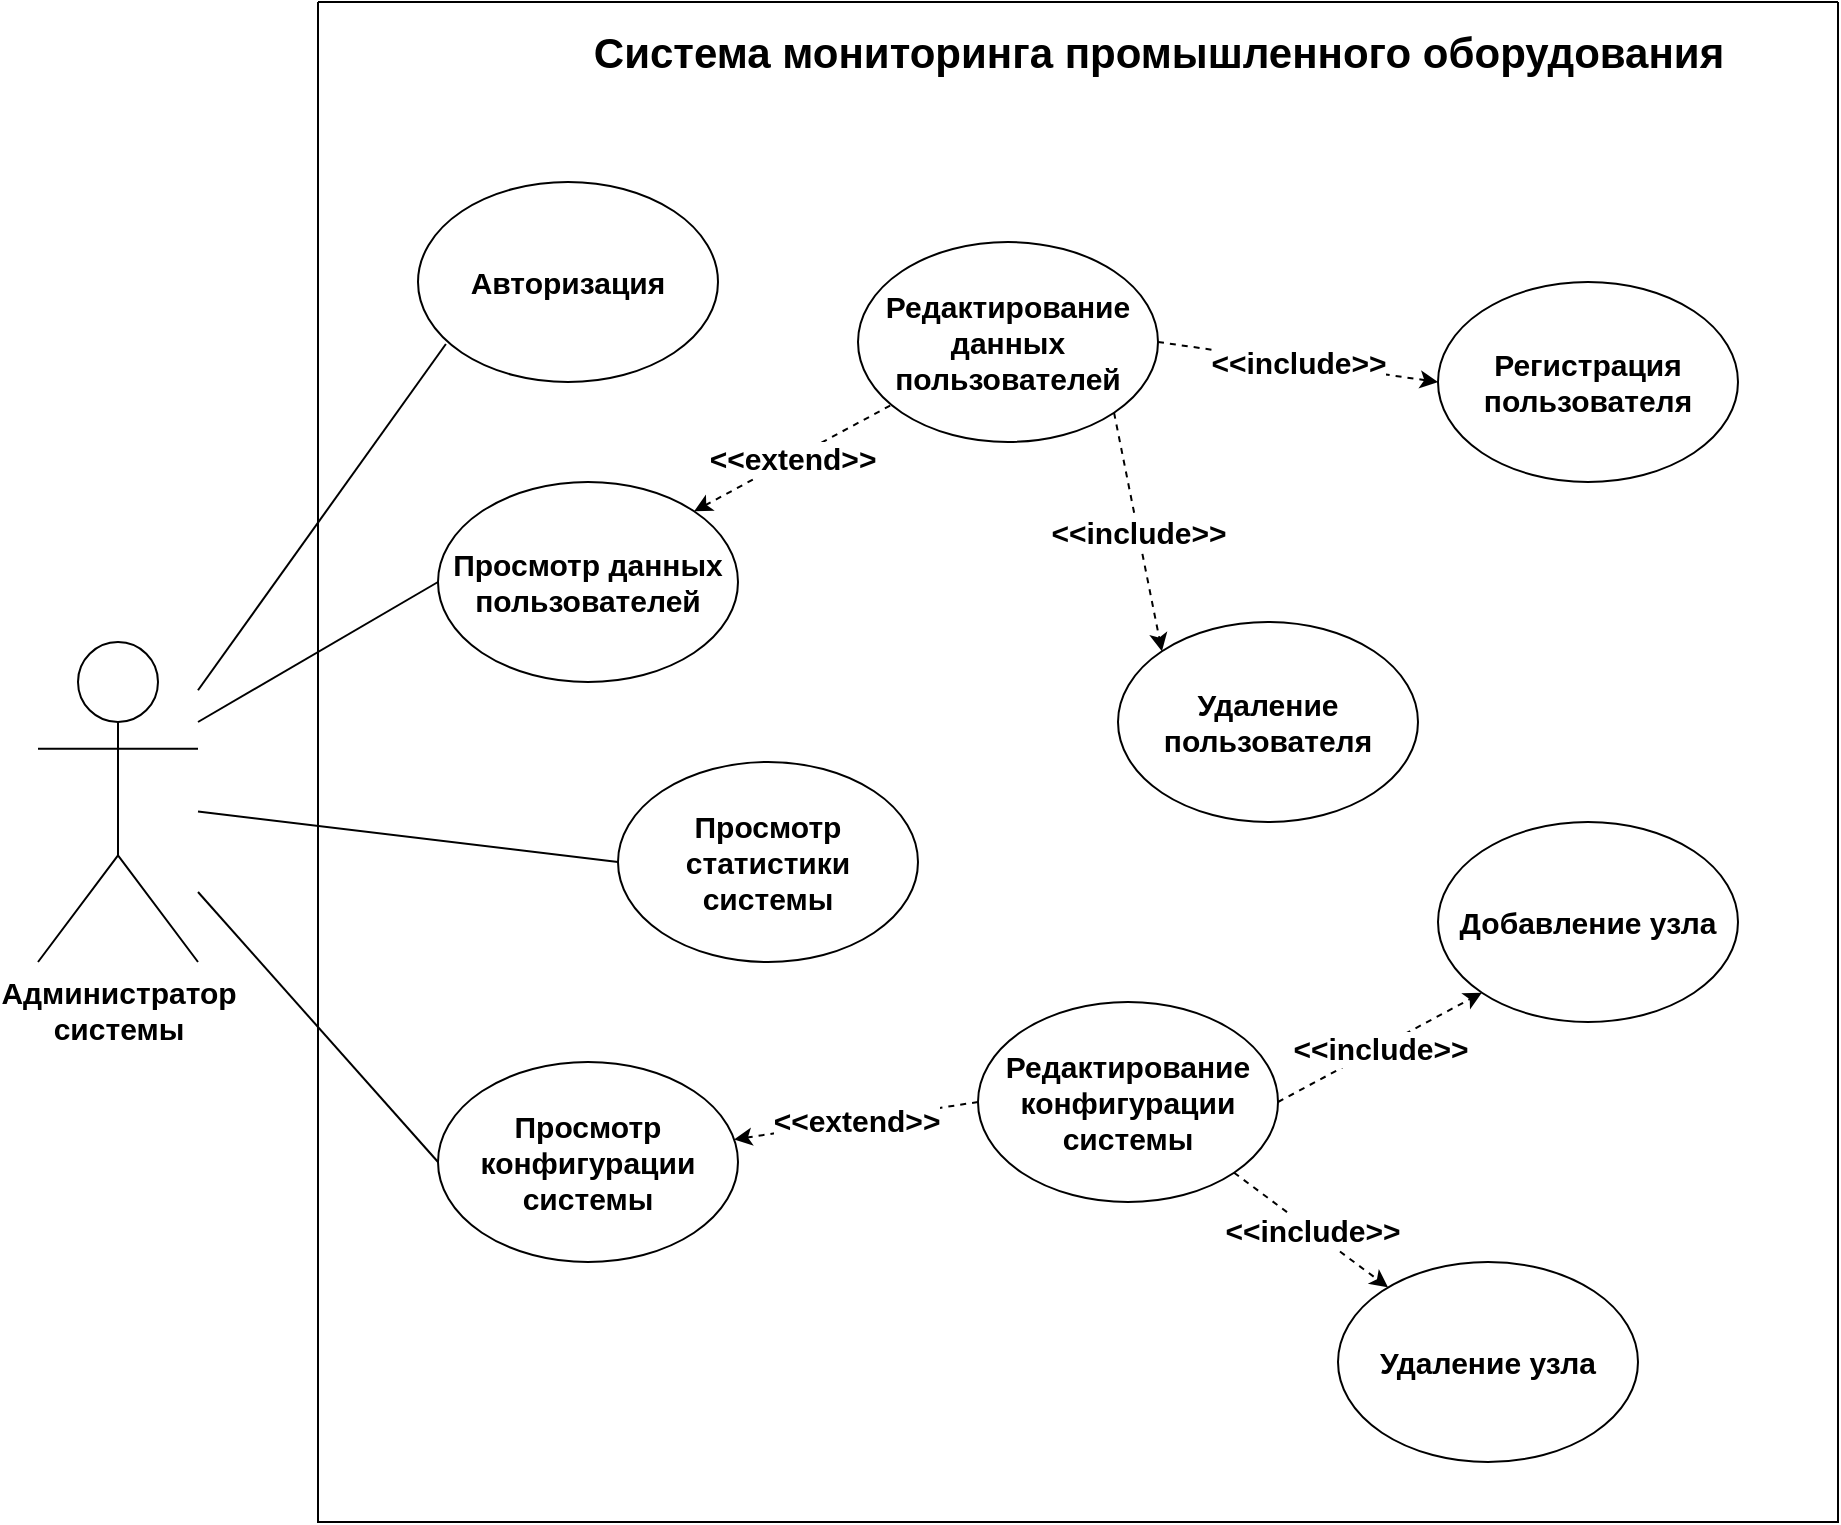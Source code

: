 <mxfile version="14.6.12" type="device"><diagram id="1eEwsLm97YfKVC_2imgf" name="Page-1"><mxGraphModel dx="1822" dy="1235" grid="1" gridSize="10" guides="1" tooltips="1" connect="1" arrows="1" fold="1" page="0" pageScale="1" pageWidth="827" pageHeight="1169" math="0" shadow="0"><root><mxCell id="0"/><mxCell id="1" parent="0"/><mxCell id="nC8xY-jUYGHmh64Gt1b1-9" style="rounded=0;orthogonalLoop=1;jettySize=auto;html=1;entryX=0;entryY=0.5;entryDx=0;entryDy=0;endArrow=none;endFill=0;fontSize=15;fontStyle=1" parent="1" target="nC8xY-jUYGHmh64Gt1b1-4" edge="1"><mxGeometry relative="1" as="geometry"><mxPoint x="-40" y="240" as="sourcePoint"/></mxGeometry></mxCell><mxCell id="nC8xY-jUYGHmh64Gt1b1-10" style="edgeStyle=none;rounded=0;orthogonalLoop=1;jettySize=auto;html=1;entryX=0;entryY=0.5;entryDx=0;entryDy=0;endArrow=none;endFill=0;fontSize=15;fontStyle=1" parent="1" source="nC8xY-jUYGHmh64Gt1b1-1" target="nC8xY-jUYGHmh64Gt1b1-5" edge="1"><mxGeometry relative="1" as="geometry"><mxPoint x="-20" y="253" as="sourcePoint"/></mxGeometry></mxCell><mxCell id="nC8xY-jUYGHmh64Gt1b1-1" value="Администратор&lt;br style=&quot;font-size: 15px;&quot;&gt;системы" style="shape=umlActor;verticalLabelPosition=bottom;verticalAlign=top;html=1;outlineConnect=0;fontSize=15;fontStyle=1" parent="1" vertex="1"><mxGeometry x="-120" y="200" width="80" height="160" as="geometry"/></mxCell><mxCell id="nC8xY-jUYGHmh64Gt1b1-2" value="" style="swimlane;startSize=0;fontSize=15;fontStyle=1" parent="1" vertex="1"><mxGeometry x="20" y="-120" width="760" height="760" as="geometry"/></mxCell><mxCell id="nC8xY-jUYGHmh64Gt1b1-3" value="&lt;font style=&quot;font-size: 21px&quot;&gt;Система мониторинга промышленного оборудования&lt;/font&gt;" style="text;html=1;align=center;verticalAlign=middle;resizable=0;points=[];autosize=1;strokeColor=none;fontSize=15;fontStyle=1" parent="nC8xY-jUYGHmh64Gt1b1-2" vertex="1"><mxGeometry x="130" y="10" width="580" height="30" as="geometry"/></mxCell><mxCell id="nC8xY-jUYGHmh64Gt1b1-27" value="&amp;lt;&amp;lt;extend&amp;gt;&amp;gt;" style="edgeStyle=none;rounded=0;orthogonalLoop=1;jettySize=auto;html=1;exitX=1;exitY=0;exitDx=0;exitDy=0;dashed=1;endArrow=none;endFill=0;startArrow=classic;startFill=1;fontSize=15;fontStyle=1" parent="nC8xY-jUYGHmh64Gt1b1-2" source="nC8xY-jUYGHmh64Gt1b1-4" target="nC8xY-jUYGHmh64Gt1b1-26" edge="1"><mxGeometry relative="1" as="geometry"/></mxCell><mxCell id="nC8xY-jUYGHmh64Gt1b1-4" value="Просмотр данных пользователей" style="ellipse;whiteSpace=wrap;html=1;fontSize=15;fontStyle=1" parent="nC8xY-jUYGHmh64Gt1b1-2" vertex="1"><mxGeometry x="60" y="240" width="150" height="100" as="geometry"/></mxCell><mxCell id="nC8xY-jUYGHmh64Gt1b1-5" value="Просмотр статистики системы" style="ellipse;whiteSpace=wrap;html=1;fontSize=15;fontStyle=1" parent="nC8xY-jUYGHmh64Gt1b1-2" vertex="1"><mxGeometry x="150" y="380" width="150" height="100" as="geometry"/></mxCell><mxCell id="nC8xY-jUYGHmh64Gt1b1-19" value="Регистрация пользователя" style="ellipse;whiteSpace=wrap;html=1;fontSize=15;fontStyle=1" parent="nC8xY-jUYGHmh64Gt1b1-2" vertex="1"><mxGeometry x="560" y="140" width="150" height="100" as="geometry"/></mxCell><mxCell id="nC8xY-jUYGHmh64Gt1b1-23" value="Удаление пользователя" style="ellipse;whiteSpace=wrap;html=1;fontSize=15;fontStyle=1" parent="nC8xY-jUYGHmh64Gt1b1-2" vertex="1"><mxGeometry x="400" y="310" width="150" height="100" as="geometry"/></mxCell><mxCell id="nC8xY-jUYGHmh64Gt1b1-28" value="&amp;lt;&amp;lt;include&amp;gt;&amp;gt;" style="edgeStyle=none;rounded=0;orthogonalLoop=1;jettySize=auto;html=1;exitX=1;exitY=0.5;exitDx=0;exitDy=0;entryX=0;entryY=0.5;entryDx=0;entryDy=0;dashed=1;startArrow=none;startFill=0;endArrow=classic;endFill=1;fontSize=15;fontStyle=1" parent="nC8xY-jUYGHmh64Gt1b1-2" source="nC8xY-jUYGHmh64Gt1b1-26" target="nC8xY-jUYGHmh64Gt1b1-19" edge="1"><mxGeometry relative="1" as="geometry"/></mxCell><mxCell id="nC8xY-jUYGHmh64Gt1b1-29" value="&amp;lt;&amp;lt;include&amp;gt;&amp;gt;" style="edgeStyle=none;rounded=0;orthogonalLoop=1;jettySize=auto;html=1;exitX=1;exitY=1;exitDx=0;exitDy=0;entryX=0;entryY=0;entryDx=0;entryDy=0;dashed=1;startArrow=none;startFill=0;endArrow=classic;endFill=1;fontSize=15;fontStyle=1" parent="nC8xY-jUYGHmh64Gt1b1-2" source="nC8xY-jUYGHmh64Gt1b1-26" target="nC8xY-jUYGHmh64Gt1b1-23" edge="1"><mxGeometry relative="1" as="geometry"/></mxCell><mxCell id="nC8xY-jUYGHmh64Gt1b1-26" value="Редактирование данных пользователей" style="ellipse;whiteSpace=wrap;html=1;fontSize=15;fontStyle=1" parent="nC8xY-jUYGHmh64Gt1b1-2" vertex="1"><mxGeometry x="270" y="120" width="150" height="100" as="geometry"/></mxCell><mxCell id="nC8xY-jUYGHmh64Gt1b1-36" value="Просмотр конфигурации системы" style="ellipse;whiteSpace=wrap;html=1;fontSize=15;fontStyle=1" parent="nC8xY-jUYGHmh64Gt1b1-2" vertex="1"><mxGeometry x="60" y="530" width="150" height="100" as="geometry"/></mxCell><mxCell id="nC8xY-jUYGHmh64Gt1b1-51" value="&lt;span style=&quot;font-weight: 700&quot;&gt;&amp;lt;&amp;lt;extend&amp;gt;&amp;gt;&lt;/span&gt;" style="edgeStyle=none;rounded=0;orthogonalLoop=1;jettySize=auto;html=1;exitX=0;exitY=0.5;exitDx=0;exitDy=0;fontSize=15;startArrow=none;startFill=0;endArrow=classic;endFill=1;dashed=1;" parent="nC8xY-jUYGHmh64Gt1b1-2" source="nC8xY-jUYGHmh64Gt1b1-50" target="nC8xY-jUYGHmh64Gt1b1-36" edge="1"><mxGeometry relative="1" as="geometry"/></mxCell><mxCell id="nC8xY-jUYGHmh64Gt1b1-54" value="&lt;span style=&quot;font-weight: 700&quot;&gt;&amp;lt;&amp;lt;include&amp;gt;&amp;gt;&lt;/span&gt;" style="edgeStyle=none;rounded=0;orthogonalLoop=1;jettySize=auto;html=1;exitX=1;exitY=0.5;exitDx=0;exitDy=0;entryX=0;entryY=1;entryDx=0;entryDy=0;dashed=1;fontSize=15;startArrow=none;startFill=0;endArrow=classic;endFill=1;" parent="nC8xY-jUYGHmh64Gt1b1-2" source="nC8xY-jUYGHmh64Gt1b1-50" target="nC8xY-jUYGHmh64Gt1b1-52" edge="1"><mxGeometry relative="1" as="geometry"/></mxCell><mxCell id="nC8xY-jUYGHmh64Gt1b1-55" value="&lt;span style=&quot;font-weight: 700&quot;&gt;&amp;lt;&amp;lt;include&amp;gt;&amp;gt;&lt;/span&gt;" style="edgeStyle=none;rounded=0;orthogonalLoop=1;jettySize=auto;html=1;exitX=1;exitY=1;exitDx=0;exitDy=0;dashed=1;fontSize=15;startArrow=none;startFill=0;endArrow=classic;endFill=1;" parent="nC8xY-jUYGHmh64Gt1b1-2" source="nC8xY-jUYGHmh64Gt1b1-50" target="nC8xY-jUYGHmh64Gt1b1-53" edge="1"><mxGeometry relative="1" as="geometry"/></mxCell><mxCell id="nC8xY-jUYGHmh64Gt1b1-50" value="Редактирование конфигурации системы" style="ellipse;whiteSpace=wrap;html=1;fontSize=15;fontStyle=1" parent="nC8xY-jUYGHmh64Gt1b1-2" vertex="1"><mxGeometry x="330" y="500" width="150" height="100" as="geometry"/></mxCell><mxCell id="nC8xY-jUYGHmh64Gt1b1-52" value="Добавление узла" style="ellipse;whiteSpace=wrap;html=1;fontSize=15;fontStyle=1" parent="nC8xY-jUYGHmh64Gt1b1-2" vertex="1"><mxGeometry x="560" y="410" width="150" height="100" as="geometry"/></mxCell><mxCell id="nC8xY-jUYGHmh64Gt1b1-53" value="Удаление узла" style="ellipse;whiteSpace=wrap;html=1;fontSize=15;fontStyle=1" parent="nC8xY-jUYGHmh64Gt1b1-2" vertex="1"><mxGeometry x="510" y="630" width="150" height="100" as="geometry"/></mxCell><mxCell id="Igq3a97u-COeqr5uGDo3-1" value="Авторизация" style="ellipse;whiteSpace=wrap;html=1;fontSize=15;fontStyle=1" vertex="1" parent="nC8xY-jUYGHmh64Gt1b1-2"><mxGeometry x="50" y="90" width="150" height="100" as="geometry"/></mxCell><mxCell id="nC8xY-jUYGHmh64Gt1b1-49" style="edgeStyle=none;rounded=0;orthogonalLoop=1;jettySize=auto;html=1;exitX=0;exitY=0.5;exitDx=0;exitDy=0;fontSize=15;startArrow=none;startFill=0;endArrow=none;endFill=0;" parent="1" source="nC8xY-jUYGHmh64Gt1b1-36" target="nC8xY-jUYGHmh64Gt1b1-1" edge="1"><mxGeometry relative="1" as="geometry"/></mxCell><mxCell id="Igq3a97u-COeqr5uGDo3-2" style="edgeStyle=none;rounded=0;orthogonalLoop=1;jettySize=auto;html=1;exitX=0.093;exitY=0.81;exitDx=0;exitDy=0;endArrow=none;endFill=0;exitPerimeter=0;" edge="1" parent="1" source="Igq3a97u-COeqr5uGDo3-1" target="nC8xY-jUYGHmh64Gt1b1-1"><mxGeometry relative="1" as="geometry"/></mxCell></root></mxGraphModel></diagram></mxfile>
